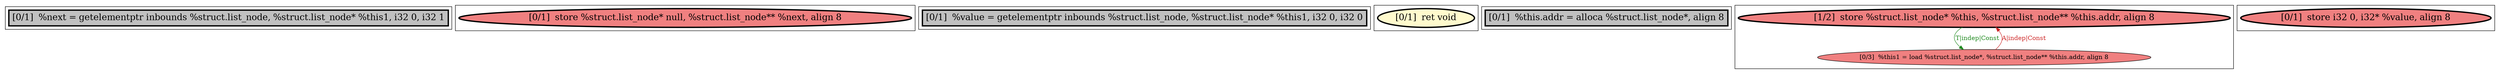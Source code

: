 
digraph G {





subgraph cluster6 {


node427 [penwidth=3.0,fontsize=20,fillcolor=grey,label="[0/1]  %next = getelementptr inbounds %struct.list_node, %struct.list_node* %this1, i32 0, i32 1",shape=rectangle,style=filled ]



}

subgraph cluster0 {


node420 [penwidth=3.0,fontsize=20,fillcolor=lightcoral,label="[0/1]  store %struct.list_node* null, %struct.list_node** %next, align 8",shape=ellipse,style=filled ]



}

subgraph cluster5 {


node426 [penwidth=3.0,fontsize=20,fillcolor=grey,label="[0/1]  %value = getelementptr inbounds %struct.list_node, %struct.list_node* %this1, i32 0, i32 0",shape=rectangle,style=filled ]



}

subgraph cluster1 {


node421 [penwidth=3.0,fontsize=20,fillcolor=lemonchiffon,label="[0/1]  ret void",shape=ellipse,style=filled ]



}

subgraph cluster2 {


node422 [penwidth=3.0,fontsize=20,fillcolor=grey,label="[0/1]  %this.addr = alloca %struct.list_node*, align 8",shape=rectangle,style=filled ]



}

subgraph cluster3 {


node424 [penwidth=3.0,fontsize=20,fillcolor=lightcoral,label="[1/2]  store %struct.list_node* %this, %struct.list_node** %this.addr, align 8",shape=ellipse,style=filled ]
node423 [fillcolor=lightcoral,label="[0/3]  %this1 = load %struct.list_node*, %struct.list_node** %this.addr, align 8",shape=ellipse,style=filled ]

node423->node424 [style=solid,color=firebrick3,label="A|indep|Const",penwidth=1.0,fontcolor=firebrick3 ]
node424->node423 [style=solid,color=forestgreen,label="T|indep|Const",penwidth=1.0,fontcolor=forestgreen ]


}

subgraph cluster4 {


node425 [penwidth=3.0,fontsize=20,fillcolor=lightcoral,label="[0/1]  store i32 0, i32* %value, align 8",shape=ellipse,style=filled ]



}

}
